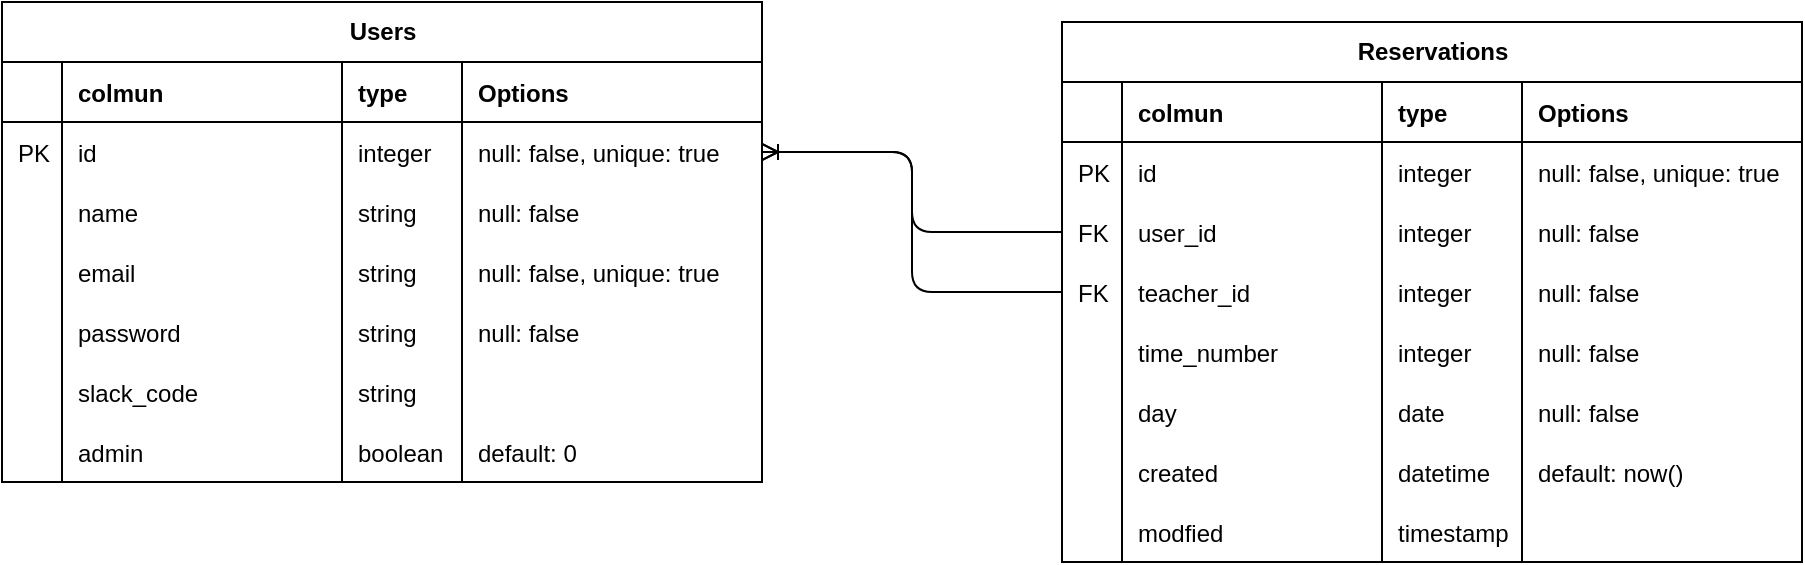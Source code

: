 <mxfile version="20.3.0" type="device"><diagram id="R2lEEEUBdFMjLlhIrx00" name="Page-1"><mxGraphModel dx="1186" dy="636" grid="1" gridSize="10" guides="1" tooltips="1" connect="1" arrows="1" fold="1" page="1" pageScale="1" pageWidth="1100" pageHeight="850" math="0" shadow="0" extFonts="Permanent Marker^https://fonts.googleapis.com/css?family=Permanent+Marker"><root><mxCell id="0"/><mxCell id="1" parent="0"/><mxCell id="9zkHAo0U01--tT_nsvhs-4" value="Users" style="shape=table;startSize=30;container=1;collapsible=1;childLayout=tableLayout;fixedRows=1;rowLines=0;fontStyle=1;align=center;resizeLast=1;html=1;direction=east;" parent="1" vertex="1"><mxGeometry x="120" y="30" width="380" height="240" as="geometry"><mxRectangle x="380" y="440" width="60" height="30" as="alternateBounds"/></mxGeometry></mxCell><mxCell id="9zkHAo0U01--tT_nsvhs-8" value="" style="shape=partialRectangle;collapsible=0;dropTarget=0;pointerEvents=0;fillColor=none;top=0;left=0;bottom=1;right=0;points=[[0,0.5],[1,0.5]];portConstraint=eastwest;" parent="9zkHAo0U01--tT_nsvhs-4" vertex="1"><mxGeometry y="30" width="380" height="30" as="geometry"/></mxCell><mxCell id="KC7AhWleOj4YjxLJDr-f-1" style="shape=partialRectangle;connectable=0;fillColor=none;top=0;left=0;bottom=0;right=0;align=left;spacingLeft=6;fontStyle=1;overflow=hidden;" parent="9zkHAo0U01--tT_nsvhs-8" vertex="1"><mxGeometry width="30" height="30" as="geometry"><mxRectangle width="30" height="30" as="alternateBounds"/></mxGeometry></mxCell><mxCell id="9zkHAo0U01--tT_nsvhs-39" value="colmun" style="shape=partialRectangle;connectable=0;fillColor=none;top=0;left=0;bottom=0;right=0;align=left;spacingLeft=6;fontStyle=1;overflow=hidden;" parent="9zkHAo0U01--tT_nsvhs-8" vertex="1"><mxGeometry x="30" width="140" height="30" as="geometry"><mxRectangle width="140" height="30" as="alternateBounds"/></mxGeometry></mxCell><mxCell id="9zkHAo0U01--tT_nsvhs-36" value="type" style="shape=partialRectangle;connectable=0;fillColor=none;top=0;left=0;bottom=0;right=0;align=left;spacingLeft=6;fontStyle=1;overflow=hidden;" parent="9zkHAo0U01--tT_nsvhs-8" vertex="1"><mxGeometry x="170" width="60.0" height="30" as="geometry"><mxRectangle width="60.0" height="30" as="alternateBounds"/></mxGeometry></mxCell><mxCell id="9zkHAo0U01--tT_nsvhs-10" value="Options" style="shape=partialRectangle;connectable=0;fillColor=none;top=0;left=0;bottom=0;right=0;align=left;spacingLeft=6;fontStyle=1;overflow=hidden;" parent="9zkHAo0U01--tT_nsvhs-8" vertex="1"><mxGeometry x="230.0" width="150.0" height="30" as="geometry"><mxRectangle width="150.0" height="30" as="alternateBounds"/></mxGeometry></mxCell><mxCell id="9zkHAo0U01--tT_nsvhs-11" value="" style="shape=partialRectangle;collapsible=0;dropTarget=0;pointerEvents=0;fillColor=none;top=0;left=0;bottom=0;right=0;points=[[0,0.5],[1,0.5]];portConstraint=eastwest;" parent="9zkHAo0U01--tT_nsvhs-4" vertex="1"><mxGeometry y="60" width="380" height="30" as="geometry"/></mxCell><mxCell id="KC7AhWleOj4YjxLJDr-f-2" value="PK" style="shape=partialRectangle;connectable=0;fillColor=none;top=0;left=0;bottom=0;right=0;align=left;spacingLeft=6;overflow=hidden;" parent="9zkHAo0U01--tT_nsvhs-11" vertex="1"><mxGeometry width="30" height="30" as="geometry"><mxRectangle width="30" height="30" as="alternateBounds"/></mxGeometry></mxCell><mxCell id="9zkHAo0U01--tT_nsvhs-40" value="id" style="shape=partialRectangle;connectable=0;fillColor=none;top=0;left=0;bottom=0;right=0;align=left;spacingLeft=6;overflow=hidden;" parent="9zkHAo0U01--tT_nsvhs-11" vertex="1"><mxGeometry x="30" width="140" height="30" as="geometry"><mxRectangle width="140" height="30" as="alternateBounds"/></mxGeometry></mxCell><mxCell id="9zkHAo0U01--tT_nsvhs-37" value="integer" style="shape=partialRectangle;connectable=0;fillColor=none;top=0;left=0;bottom=0;right=0;align=left;spacingLeft=6;overflow=hidden;" parent="9zkHAo0U01--tT_nsvhs-11" vertex="1"><mxGeometry x="170" width="60.0" height="30" as="geometry"><mxRectangle width="60.0" height="30" as="alternateBounds"/></mxGeometry></mxCell><mxCell id="9zkHAo0U01--tT_nsvhs-13" value="null: false, unique: true" style="shape=partialRectangle;connectable=0;fillColor=none;top=0;left=0;bottom=0;right=0;align=left;spacingLeft=6;overflow=hidden;" parent="9zkHAo0U01--tT_nsvhs-11" vertex="1"><mxGeometry x="230.0" width="150.0" height="30" as="geometry"><mxRectangle width="150.0" height="30" as="alternateBounds"/></mxGeometry></mxCell><mxCell id="_vR3nj1laZdZThRFA7n--1" style="shape=partialRectangle;collapsible=0;dropTarget=0;pointerEvents=0;fillColor=none;top=0;left=0;bottom=0;right=0;points=[[0,0.5],[1,0.5]];portConstraint=eastwest;" parent="9zkHAo0U01--tT_nsvhs-4" vertex="1"><mxGeometry y="90" width="380" height="30" as="geometry"/></mxCell><mxCell id="_vR3nj1laZdZThRFA7n--2" style="shape=partialRectangle;connectable=0;fillColor=none;top=0;left=0;bottom=0;right=0;align=left;spacingLeft=6;overflow=hidden;" parent="_vR3nj1laZdZThRFA7n--1" vertex="1"><mxGeometry width="30" height="30" as="geometry"><mxRectangle width="30" height="30" as="alternateBounds"/></mxGeometry></mxCell><mxCell id="_vR3nj1laZdZThRFA7n--3" value="name" style="shape=partialRectangle;connectable=0;fillColor=none;top=0;left=0;bottom=0;right=0;align=left;spacingLeft=6;overflow=hidden;" parent="_vR3nj1laZdZThRFA7n--1" vertex="1"><mxGeometry x="30" width="140" height="30" as="geometry"><mxRectangle width="140" height="30" as="alternateBounds"/></mxGeometry></mxCell><mxCell id="_vR3nj1laZdZThRFA7n--4" value="string" style="shape=partialRectangle;connectable=0;fillColor=none;top=0;left=0;bottom=0;right=0;align=left;spacingLeft=6;overflow=hidden;" parent="_vR3nj1laZdZThRFA7n--1" vertex="1"><mxGeometry x="170" width="60.0" height="30" as="geometry"><mxRectangle width="60.0" height="30" as="alternateBounds"/></mxGeometry></mxCell><mxCell id="_vR3nj1laZdZThRFA7n--5" value="null: false" style="shape=partialRectangle;connectable=0;fillColor=none;top=0;left=0;bottom=0;right=0;align=left;spacingLeft=6;overflow=hidden;" parent="_vR3nj1laZdZThRFA7n--1" vertex="1"><mxGeometry x="230.0" width="150.0" height="30" as="geometry"><mxRectangle width="150.0" height="30" as="alternateBounds"/></mxGeometry></mxCell><mxCell id="9zkHAo0U01--tT_nsvhs-42" style="shape=partialRectangle;collapsible=0;dropTarget=0;pointerEvents=0;fillColor=none;top=0;left=0;bottom=0;right=0;points=[[0,0.5],[1,0.5]];portConstraint=eastwest;" parent="9zkHAo0U01--tT_nsvhs-4" vertex="1"><mxGeometry y="120" width="380" height="30" as="geometry"/></mxCell><mxCell id="KC7AhWleOj4YjxLJDr-f-4" style="shape=partialRectangle;connectable=0;fillColor=none;top=0;left=0;bottom=0;right=0;align=left;spacingLeft=6;overflow=hidden;" parent="9zkHAo0U01--tT_nsvhs-42" vertex="1"><mxGeometry width="30" height="30" as="geometry"><mxRectangle width="30" height="30" as="alternateBounds"/></mxGeometry></mxCell><mxCell id="9zkHAo0U01--tT_nsvhs-43" value="email" style="shape=partialRectangle;connectable=0;fillColor=none;top=0;left=0;bottom=0;right=0;align=left;spacingLeft=6;overflow=hidden;" parent="9zkHAo0U01--tT_nsvhs-42" vertex="1"><mxGeometry x="30" width="140" height="30" as="geometry"><mxRectangle width="140" height="30" as="alternateBounds"/></mxGeometry></mxCell><mxCell id="9zkHAo0U01--tT_nsvhs-44" value="string" style="shape=partialRectangle;connectable=0;fillColor=none;top=0;left=0;bottom=0;right=0;align=left;spacingLeft=6;overflow=hidden;" parent="9zkHAo0U01--tT_nsvhs-42" vertex="1"><mxGeometry x="170" width="60.0" height="30" as="geometry"><mxRectangle width="60.0" height="30" as="alternateBounds"/></mxGeometry></mxCell><mxCell id="9zkHAo0U01--tT_nsvhs-45" value="null: false, unique: true" style="shape=partialRectangle;connectable=0;fillColor=none;top=0;left=0;bottom=0;right=0;align=left;spacingLeft=6;overflow=hidden;" parent="9zkHAo0U01--tT_nsvhs-42" vertex="1"><mxGeometry x="230.0" width="150.0" height="30" as="geometry"><mxRectangle width="150.0" height="30" as="alternateBounds"/></mxGeometry></mxCell><mxCell id="zjjQds_pK1CLp4a7ONkw-80" style="shape=partialRectangle;collapsible=0;dropTarget=0;pointerEvents=0;fillColor=none;top=0;left=0;bottom=0;right=0;points=[[0,0.5],[1,0.5]];portConstraint=eastwest;" parent="9zkHAo0U01--tT_nsvhs-4" vertex="1"><mxGeometry y="150" width="380" height="30" as="geometry"/></mxCell><mxCell id="zjjQds_pK1CLp4a7ONkw-81" style="shape=partialRectangle;connectable=0;fillColor=none;top=0;left=0;bottom=0;right=0;align=left;spacingLeft=6;overflow=hidden;" parent="zjjQds_pK1CLp4a7ONkw-80" vertex="1"><mxGeometry width="30" height="30" as="geometry"><mxRectangle width="30" height="30" as="alternateBounds"/></mxGeometry></mxCell><mxCell id="zjjQds_pK1CLp4a7ONkw-82" value="password" style="shape=partialRectangle;connectable=0;fillColor=none;top=0;left=0;bottom=0;right=0;align=left;spacingLeft=6;overflow=hidden;" parent="zjjQds_pK1CLp4a7ONkw-80" vertex="1"><mxGeometry x="30" width="140" height="30" as="geometry"><mxRectangle width="140" height="30" as="alternateBounds"/></mxGeometry></mxCell><mxCell id="zjjQds_pK1CLp4a7ONkw-83" value="string" style="shape=partialRectangle;connectable=0;fillColor=none;top=0;left=0;bottom=0;right=0;align=left;spacingLeft=6;overflow=hidden;" parent="zjjQds_pK1CLp4a7ONkw-80" vertex="1"><mxGeometry x="170" width="60.0" height="30" as="geometry"><mxRectangle width="60.0" height="30" as="alternateBounds"/></mxGeometry></mxCell><mxCell id="zjjQds_pK1CLp4a7ONkw-84" value="null: false" style="shape=partialRectangle;connectable=0;fillColor=none;top=0;left=0;bottom=0;right=0;align=left;spacingLeft=6;overflow=hidden;" parent="zjjQds_pK1CLp4a7ONkw-80" vertex="1"><mxGeometry x="230.0" width="150.0" height="30" as="geometry"><mxRectangle width="150.0" height="30" as="alternateBounds"/></mxGeometry></mxCell><mxCell id="9zkHAo0U01--tT_nsvhs-207" style="shape=partialRectangle;collapsible=0;dropTarget=0;pointerEvents=0;fillColor=none;top=0;left=0;bottom=0;right=0;points=[[0,0.5],[1,0.5]];portConstraint=eastwest;" parent="9zkHAo0U01--tT_nsvhs-4" vertex="1"><mxGeometry y="180" width="380" height="30" as="geometry"/></mxCell><mxCell id="KC7AhWleOj4YjxLJDr-f-7" style="shape=partialRectangle;connectable=0;fillColor=none;top=0;left=0;bottom=0;right=0;align=left;spacingLeft=6;overflow=hidden;" parent="9zkHAo0U01--tT_nsvhs-207" vertex="1"><mxGeometry width="30" height="30" as="geometry"><mxRectangle width="30" height="30" as="alternateBounds"/></mxGeometry></mxCell><mxCell id="9zkHAo0U01--tT_nsvhs-208" value="slack_code" style="shape=partialRectangle;connectable=0;fillColor=none;top=0;left=0;bottom=0;right=0;align=left;spacingLeft=6;overflow=hidden;" parent="9zkHAo0U01--tT_nsvhs-207" vertex="1"><mxGeometry x="30" width="140" height="30" as="geometry"><mxRectangle width="140" height="30" as="alternateBounds"/></mxGeometry></mxCell><mxCell id="9zkHAo0U01--tT_nsvhs-209" value="string" style="shape=partialRectangle;connectable=0;fillColor=none;top=0;left=0;bottom=0;right=0;align=left;spacingLeft=6;overflow=hidden;" parent="9zkHAo0U01--tT_nsvhs-207" vertex="1"><mxGeometry x="170" width="60.0" height="30" as="geometry"><mxRectangle width="60.0" height="30" as="alternateBounds"/></mxGeometry></mxCell><mxCell id="9zkHAo0U01--tT_nsvhs-210" value="" style="shape=partialRectangle;connectable=0;fillColor=none;top=0;left=0;bottom=0;right=0;align=left;spacingLeft=6;overflow=hidden;" parent="9zkHAo0U01--tT_nsvhs-207" vertex="1"><mxGeometry x="230.0" width="150.0" height="30" as="geometry"><mxRectangle width="150.0" height="30" as="alternateBounds"/></mxGeometry></mxCell><mxCell id="iSFHr6bcERjbWos21N-J-1" style="shape=partialRectangle;collapsible=0;dropTarget=0;pointerEvents=0;fillColor=none;top=0;left=0;bottom=0;right=0;points=[[0,0.5],[1,0.5]];portConstraint=eastwest;" parent="9zkHAo0U01--tT_nsvhs-4" vertex="1"><mxGeometry y="210" width="380" height="30" as="geometry"/></mxCell><mxCell id="KC7AhWleOj4YjxLJDr-f-8" style="shape=partialRectangle;connectable=0;fillColor=none;top=0;left=0;bottom=0;right=0;align=left;spacingLeft=6;overflow=hidden;" parent="iSFHr6bcERjbWos21N-J-1" vertex="1"><mxGeometry width="30" height="30" as="geometry"><mxRectangle width="30" height="30" as="alternateBounds"/></mxGeometry></mxCell><mxCell id="iSFHr6bcERjbWos21N-J-2" value="admin" style="shape=partialRectangle;connectable=0;fillColor=none;top=0;left=0;bottom=0;right=0;align=left;spacingLeft=6;overflow=hidden;" parent="iSFHr6bcERjbWos21N-J-1" vertex="1"><mxGeometry x="30" width="140" height="30" as="geometry"><mxRectangle width="140" height="30" as="alternateBounds"/></mxGeometry></mxCell><mxCell id="iSFHr6bcERjbWos21N-J-3" value="boolean" style="shape=partialRectangle;connectable=0;fillColor=none;top=0;left=0;bottom=0;right=0;align=left;spacingLeft=6;overflow=hidden;" parent="iSFHr6bcERjbWos21N-J-1" vertex="1"><mxGeometry x="170" width="60.0" height="30" as="geometry"><mxRectangle width="60.0" height="30" as="alternateBounds"/></mxGeometry></mxCell><mxCell id="iSFHr6bcERjbWos21N-J-4" value="default: 0" style="shape=partialRectangle;connectable=0;fillColor=none;top=0;left=0;bottom=0;right=0;align=left;spacingLeft=6;overflow=hidden;" parent="iSFHr6bcERjbWos21N-J-1" vertex="1"><mxGeometry x="230.0" width="150.0" height="30" as="geometry"><mxRectangle width="150.0" height="30" as="alternateBounds"/></mxGeometry></mxCell><mxCell id="9zkHAo0U01--tT_nsvhs-114" value="Reservation&lt;span style=&quot;background-color: initial;&quot;&gt;s&lt;/span&gt;" style="shape=table;startSize=30;container=1;collapsible=1;childLayout=tableLayout;fixedRows=1;rowLines=0;fontStyle=1;align=center;resizeLast=1;html=1;direction=east;" parent="1" vertex="1"><mxGeometry x="650" y="40" width="370" height="270" as="geometry"><mxRectangle x="380" y="440" width="60" height="30" as="alternateBounds"/></mxGeometry></mxCell><mxCell id="9zkHAo0U01--tT_nsvhs-115" value="" style="shape=partialRectangle;collapsible=0;dropTarget=0;pointerEvents=0;fillColor=none;top=0;left=0;bottom=1;right=0;points=[[0,0.5],[1,0.5]];portConstraint=eastwest;" parent="9zkHAo0U01--tT_nsvhs-114" vertex="1"><mxGeometry y="30" width="370" height="30" as="geometry"/></mxCell><mxCell id="KC7AhWleOj4YjxLJDr-f-12" style="shape=partialRectangle;connectable=0;fillColor=none;top=0;left=0;bottom=0;right=0;align=left;spacingLeft=6;fontStyle=1;overflow=hidden;" parent="9zkHAo0U01--tT_nsvhs-115" vertex="1"><mxGeometry width="30" height="30" as="geometry"><mxRectangle width="30" height="30" as="alternateBounds"/></mxGeometry></mxCell><mxCell id="9zkHAo0U01--tT_nsvhs-116" value="colmun" style="shape=partialRectangle;connectable=0;fillColor=none;top=0;left=0;bottom=0;right=0;align=left;spacingLeft=6;fontStyle=1;overflow=hidden;" parent="9zkHAo0U01--tT_nsvhs-115" vertex="1"><mxGeometry x="30" width="130" height="30" as="geometry"><mxRectangle width="130" height="30" as="alternateBounds"/></mxGeometry></mxCell><mxCell id="9zkHAo0U01--tT_nsvhs-117" value="type" style="shape=partialRectangle;connectable=0;fillColor=none;top=0;left=0;bottom=0;right=0;align=left;spacingLeft=6;fontStyle=1;overflow=hidden;" parent="9zkHAo0U01--tT_nsvhs-115" vertex="1"><mxGeometry x="160" width="70" height="30" as="geometry"><mxRectangle width="70" height="30" as="alternateBounds"/></mxGeometry></mxCell><mxCell id="9zkHAo0U01--tT_nsvhs-118" value="Options" style="shape=partialRectangle;connectable=0;fillColor=none;top=0;left=0;bottom=0;right=0;align=left;spacingLeft=6;fontStyle=1;overflow=hidden;" parent="9zkHAo0U01--tT_nsvhs-115" vertex="1"><mxGeometry x="230" width="140" height="30" as="geometry"><mxRectangle width="140" height="30" as="alternateBounds"/></mxGeometry></mxCell><mxCell id="9zkHAo0U01--tT_nsvhs-119" value="" style="shape=partialRectangle;collapsible=0;dropTarget=0;pointerEvents=0;fillColor=none;top=0;left=0;bottom=0;right=0;points=[[0,0.5],[1,0.5]];portConstraint=eastwest;" parent="9zkHAo0U01--tT_nsvhs-114" vertex="1"><mxGeometry y="60" width="370" height="30" as="geometry"/></mxCell><mxCell id="KC7AhWleOj4YjxLJDr-f-13" value="PK" style="shape=partialRectangle;connectable=0;fillColor=none;top=0;left=0;bottom=0;right=0;align=left;spacingLeft=6;overflow=hidden;" parent="9zkHAo0U01--tT_nsvhs-119" vertex="1"><mxGeometry width="30" height="30" as="geometry"><mxRectangle width="30" height="30" as="alternateBounds"/></mxGeometry></mxCell><mxCell id="9zkHAo0U01--tT_nsvhs-120" value="id" style="shape=partialRectangle;connectable=0;fillColor=none;top=0;left=0;bottom=0;right=0;align=left;spacingLeft=6;overflow=hidden;" parent="9zkHAo0U01--tT_nsvhs-119" vertex="1"><mxGeometry x="30" width="130" height="30" as="geometry"><mxRectangle width="130" height="30" as="alternateBounds"/></mxGeometry></mxCell><mxCell id="9zkHAo0U01--tT_nsvhs-121" value="integer" style="shape=partialRectangle;connectable=0;fillColor=none;top=0;left=0;bottom=0;right=0;align=left;spacingLeft=6;overflow=hidden;" parent="9zkHAo0U01--tT_nsvhs-119" vertex="1"><mxGeometry x="160" width="70" height="30" as="geometry"><mxRectangle width="70" height="30" as="alternateBounds"/></mxGeometry></mxCell><mxCell id="9zkHAo0U01--tT_nsvhs-122" value="null: false, unique: true" style="shape=partialRectangle;connectable=0;fillColor=none;top=0;left=0;bottom=0;right=0;align=left;spacingLeft=6;overflow=hidden;" parent="9zkHAo0U01--tT_nsvhs-119" vertex="1"><mxGeometry x="230" width="140" height="30" as="geometry"><mxRectangle width="140" height="30" as="alternateBounds"/></mxGeometry></mxCell><mxCell id="9zkHAo0U01--tT_nsvhs-123" value="" style="shape=partialRectangle;collapsible=0;dropTarget=0;pointerEvents=0;fillColor=none;top=0;left=0;bottom=0;right=0;points=[[0,0.5],[1,0.5]];portConstraint=eastwest;" parent="9zkHAo0U01--tT_nsvhs-114" vertex="1"><mxGeometry y="90" width="370" height="30" as="geometry"/></mxCell><mxCell id="KC7AhWleOj4YjxLJDr-f-14" value="FK" style="shape=partialRectangle;connectable=0;fillColor=none;top=0;left=0;bottom=0;right=0;align=left;spacingLeft=6;overflow=hidden;" parent="9zkHAo0U01--tT_nsvhs-123" vertex="1"><mxGeometry width="30" height="30" as="geometry"><mxRectangle width="30" height="30" as="alternateBounds"/></mxGeometry></mxCell><mxCell id="9zkHAo0U01--tT_nsvhs-124" value="user_id" style="shape=partialRectangle;connectable=0;fillColor=none;top=0;left=0;bottom=0;right=0;align=left;spacingLeft=6;overflow=hidden;" parent="9zkHAo0U01--tT_nsvhs-123" vertex="1"><mxGeometry x="30" width="130" height="30" as="geometry"><mxRectangle width="130" height="30" as="alternateBounds"/></mxGeometry></mxCell><mxCell id="9zkHAo0U01--tT_nsvhs-125" value="integer" style="shape=partialRectangle;connectable=0;fillColor=none;top=0;left=0;bottom=0;right=0;align=left;spacingLeft=6;overflow=hidden;" parent="9zkHAo0U01--tT_nsvhs-123" vertex="1"><mxGeometry x="160" width="70" height="30" as="geometry"><mxRectangle width="70" height="30" as="alternateBounds"/></mxGeometry></mxCell><mxCell id="9zkHAo0U01--tT_nsvhs-126" value="null: false" style="shape=partialRectangle;connectable=0;fillColor=none;top=0;left=0;bottom=0;right=0;align=left;spacingLeft=6;overflow=hidden;" parent="9zkHAo0U01--tT_nsvhs-123" vertex="1"><mxGeometry x="230" width="140" height="30" as="geometry"><mxRectangle width="140" height="30" as="alternateBounds"/></mxGeometry></mxCell><mxCell id="9zkHAo0U01--tT_nsvhs-127" style="shape=partialRectangle;collapsible=0;dropTarget=0;pointerEvents=0;fillColor=none;top=0;left=0;bottom=0;right=0;points=[[0,0.5],[1,0.5]];portConstraint=eastwest;" parent="9zkHAo0U01--tT_nsvhs-114" vertex="1"><mxGeometry y="120" width="370" height="30" as="geometry"/></mxCell><mxCell id="KC7AhWleOj4YjxLJDr-f-15" value="FK" style="shape=partialRectangle;connectable=0;fillColor=none;top=0;left=0;bottom=0;right=0;align=left;spacingLeft=6;overflow=hidden;" parent="9zkHAo0U01--tT_nsvhs-127" vertex="1"><mxGeometry width="30" height="30" as="geometry"><mxRectangle width="30" height="30" as="alternateBounds"/></mxGeometry></mxCell><mxCell id="9zkHAo0U01--tT_nsvhs-128" value="teacher_id" style="shape=partialRectangle;connectable=0;fillColor=none;top=0;left=0;bottom=0;right=0;align=left;spacingLeft=6;overflow=hidden;" parent="9zkHAo0U01--tT_nsvhs-127" vertex="1"><mxGeometry x="30" width="130" height="30" as="geometry"><mxRectangle width="130" height="30" as="alternateBounds"/></mxGeometry></mxCell><mxCell id="9zkHAo0U01--tT_nsvhs-129" value="integer" style="shape=partialRectangle;connectable=0;fillColor=none;top=0;left=0;bottom=0;right=0;align=left;spacingLeft=6;overflow=hidden;" parent="9zkHAo0U01--tT_nsvhs-127" vertex="1"><mxGeometry x="160" width="70" height="30" as="geometry"><mxRectangle width="70" height="30" as="alternateBounds"/></mxGeometry></mxCell><mxCell id="9zkHAo0U01--tT_nsvhs-130" value="null: false" style="shape=partialRectangle;connectable=0;fillColor=none;top=0;left=0;bottom=0;right=0;align=left;spacingLeft=6;overflow=hidden;" parent="9zkHAo0U01--tT_nsvhs-127" vertex="1"><mxGeometry x="230" width="140" height="30" as="geometry"><mxRectangle width="140" height="30" as="alternateBounds"/></mxGeometry></mxCell><mxCell id="_vR3nj1laZdZThRFA7n--28" style="shape=partialRectangle;collapsible=0;dropTarget=0;pointerEvents=0;fillColor=none;top=0;left=0;bottom=0;right=0;points=[[0,0.5],[1,0.5]];portConstraint=eastwest;" parent="9zkHAo0U01--tT_nsvhs-114" vertex="1"><mxGeometry y="150" width="370" height="30" as="geometry"/></mxCell><mxCell id="_vR3nj1laZdZThRFA7n--29" value="" style="shape=partialRectangle;connectable=0;fillColor=none;top=0;left=0;bottom=0;right=0;align=left;spacingLeft=6;overflow=hidden;" parent="_vR3nj1laZdZThRFA7n--28" vertex="1"><mxGeometry width="30" height="30" as="geometry"><mxRectangle width="30" height="30" as="alternateBounds"/></mxGeometry></mxCell><mxCell id="_vR3nj1laZdZThRFA7n--30" value="time_number" style="shape=partialRectangle;connectable=0;fillColor=none;top=0;left=0;bottom=0;right=0;align=left;spacingLeft=6;overflow=hidden;" parent="_vR3nj1laZdZThRFA7n--28" vertex="1"><mxGeometry x="30" width="130" height="30" as="geometry"><mxRectangle width="130" height="30" as="alternateBounds"/></mxGeometry></mxCell><mxCell id="_vR3nj1laZdZThRFA7n--31" value="integer" style="shape=partialRectangle;connectable=0;fillColor=none;top=0;left=0;bottom=0;right=0;align=left;spacingLeft=6;overflow=hidden;" parent="_vR3nj1laZdZThRFA7n--28" vertex="1"><mxGeometry x="160" width="70" height="30" as="geometry"><mxRectangle width="70" height="30" as="alternateBounds"/></mxGeometry></mxCell><mxCell id="_vR3nj1laZdZThRFA7n--32" value="null: false" style="shape=partialRectangle;connectable=0;fillColor=none;top=0;left=0;bottom=0;right=0;align=left;spacingLeft=6;overflow=hidden;" parent="_vR3nj1laZdZThRFA7n--28" vertex="1"><mxGeometry x="230" width="140" height="30" as="geometry"><mxRectangle width="140" height="30" as="alternateBounds"/></mxGeometry></mxCell><mxCell id="_vR3nj1laZdZThRFA7n--33" style="shape=partialRectangle;collapsible=0;dropTarget=0;pointerEvents=0;fillColor=none;top=0;left=0;bottom=0;right=0;points=[[0,0.5],[1,0.5]];portConstraint=eastwest;" parent="9zkHAo0U01--tT_nsvhs-114" vertex="1"><mxGeometry y="180" width="370" height="30" as="geometry"/></mxCell><mxCell id="_vR3nj1laZdZThRFA7n--34" value="" style="shape=partialRectangle;connectable=0;fillColor=none;top=0;left=0;bottom=0;right=0;align=left;spacingLeft=6;overflow=hidden;" parent="_vR3nj1laZdZThRFA7n--33" vertex="1"><mxGeometry width="30" height="30" as="geometry"><mxRectangle width="30" height="30" as="alternateBounds"/></mxGeometry></mxCell><mxCell id="_vR3nj1laZdZThRFA7n--35" value="day" style="shape=partialRectangle;connectable=0;fillColor=none;top=0;left=0;bottom=0;right=0;align=left;spacingLeft=6;overflow=hidden;" parent="_vR3nj1laZdZThRFA7n--33" vertex="1"><mxGeometry x="30" width="130" height="30" as="geometry"><mxRectangle width="130" height="30" as="alternateBounds"/></mxGeometry></mxCell><mxCell id="_vR3nj1laZdZThRFA7n--36" value="date" style="shape=partialRectangle;connectable=0;fillColor=none;top=0;left=0;bottom=0;right=0;align=left;spacingLeft=6;overflow=hidden;" parent="_vR3nj1laZdZThRFA7n--33" vertex="1"><mxGeometry x="160" width="70" height="30" as="geometry"><mxRectangle width="70" height="30" as="alternateBounds"/></mxGeometry></mxCell><mxCell id="_vR3nj1laZdZThRFA7n--37" value="null: false" style="shape=partialRectangle;connectable=0;fillColor=none;top=0;left=0;bottom=0;right=0;align=left;spacingLeft=6;overflow=hidden;" parent="_vR3nj1laZdZThRFA7n--33" vertex="1"><mxGeometry x="230" width="140" height="30" as="geometry"><mxRectangle width="140" height="30" as="alternateBounds"/></mxGeometry></mxCell><mxCell id="_vR3nj1laZdZThRFA7n--69" style="shape=partialRectangle;collapsible=0;dropTarget=0;pointerEvents=0;fillColor=none;top=0;left=0;bottom=0;right=0;points=[[0,0.5],[1,0.5]];portConstraint=eastwest;" parent="9zkHAo0U01--tT_nsvhs-114" vertex="1"><mxGeometry y="210" width="370" height="30" as="geometry"/></mxCell><mxCell id="_vR3nj1laZdZThRFA7n--70" value="" style="shape=partialRectangle;connectable=0;fillColor=none;top=0;left=0;bottom=0;right=0;align=left;spacingLeft=6;overflow=hidden;" parent="_vR3nj1laZdZThRFA7n--69" vertex="1"><mxGeometry width="30" height="30" as="geometry"><mxRectangle width="30" height="30" as="alternateBounds"/></mxGeometry></mxCell><mxCell id="_vR3nj1laZdZThRFA7n--71" value="created" style="shape=partialRectangle;connectable=0;fillColor=none;top=0;left=0;bottom=0;right=0;align=left;spacingLeft=6;overflow=hidden;" parent="_vR3nj1laZdZThRFA7n--69" vertex="1"><mxGeometry x="30" width="130" height="30" as="geometry"><mxRectangle width="130" height="30" as="alternateBounds"/></mxGeometry></mxCell><mxCell id="_vR3nj1laZdZThRFA7n--72" value="datetime" style="shape=partialRectangle;connectable=0;fillColor=none;top=0;left=0;bottom=0;right=0;align=left;spacingLeft=6;overflow=hidden;" parent="_vR3nj1laZdZThRFA7n--69" vertex="1"><mxGeometry x="160" width="70" height="30" as="geometry"><mxRectangle width="70" height="30" as="alternateBounds"/></mxGeometry></mxCell><mxCell id="_vR3nj1laZdZThRFA7n--73" value="default: now()" style="shape=partialRectangle;connectable=0;fillColor=none;top=0;left=0;bottom=0;right=0;align=left;spacingLeft=6;overflow=hidden;" parent="_vR3nj1laZdZThRFA7n--69" vertex="1"><mxGeometry x="230" width="140" height="30" as="geometry"><mxRectangle width="140" height="30" as="alternateBounds"/></mxGeometry></mxCell><mxCell id="_vR3nj1laZdZThRFA7n--74" style="shape=partialRectangle;collapsible=0;dropTarget=0;pointerEvents=0;fillColor=none;top=0;left=0;bottom=0;right=0;points=[[0,0.5],[1,0.5]];portConstraint=eastwest;" parent="9zkHAo0U01--tT_nsvhs-114" vertex="1"><mxGeometry y="240" width="370" height="30" as="geometry"/></mxCell><mxCell id="_vR3nj1laZdZThRFA7n--75" value="" style="shape=partialRectangle;connectable=0;fillColor=none;top=0;left=0;bottom=0;right=0;align=left;spacingLeft=6;overflow=hidden;" parent="_vR3nj1laZdZThRFA7n--74" vertex="1"><mxGeometry width="30" height="30" as="geometry"><mxRectangle width="30" height="30" as="alternateBounds"/></mxGeometry></mxCell><mxCell id="_vR3nj1laZdZThRFA7n--76" value="modfied" style="shape=partialRectangle;connectable=0;fillColor=none;top=0;left=0;bottom=0;right=0;align=left;spacingLeft=6;overflow=hidden;" parent="_vR3nj1laZdZThRFA7n--74" vertex="1"><mxGeometry x="30" width="130" height="30" as="geometry"><mxRectangle width="130" height="30" as="alternateBounds"/></mxGeometry></mxCell><mxCell id="_vR3nj1laZdZThRFA7n--77" value="timestamp" style="shape=partialRectangle;connectable=0;fillColor=none;top=0;left=0;bottom=0;right=0;align=left;spacingLeft=6;overflow=hidden;" parent="_vR3nj1laZdZThRFA7n--74" vertex="1"><mxGeometry x="160" width="70" height="30" as="geometry"><mxRectangle width="70" height="30" as="alternateBounds"/></mxGeometry></mxCell><mxCell id="_vR3nj1laZdZThRFA7n--78" value="" style="shape=partialRectangle;connectable=0;fillColor=none;top=0;left=0;bottom=0;right=0;align=left;spacingLeft=6;overflow=hidden;" parent="_vR3nj1laZdZThRFA7n--74" vertex="1"><mxGeometry x="230" width="140" height="30" as="geometry"><mxRectangle width="140" height="30" as="alternateBounds"/></mxGeometry></mxCell><mxCell id="mSa8Em2BACnRnfBzz1B8-144" value="" style="edgeStyle=orthogonalEdgeStyle;fontSize=12;html=1;endArrow=ERoneToMany;exitX=0;exitY=0.5;exitDx=0;exitDy=0;entryX=1;entryY=0.5;entryDx=0;entryDy=0;" parent="1" source="9zkHAo0U01--tT_nsvhs-123" target="9zkHAo0U01--tT_nsvhs-11" edge="1"><mxGeometry width="100" height="100" relative="1" as="geometry"><mxPoint x="409.56" y="360.48" as="sourcePoint"/><mxPoint x="770" y="710" as="targetPoint"/></mxGeometry></mxCell><mxCell id="_vR3nj1laZdZThRFA7n--6" value="" style="edgeStyle=orthogonalEdgeStyle;fontSize=12;html=1;endArrow=ERoneToMany;exitX=0;exitY=0.5;exitDx=0;exitDy=0;entryX=1;entryY=0.5;entryDx=0;entryDy=0;" parent="1" source="9zkHAo0U01--tT_nsvhs-127" target="9zkHAo0U01--tT_nsvhs-11" edge="1"><mxGeometry width="100" height="100" relative="1" as="geometry"><mxPoint x="660" y="175" as="sourcePoint"/><mxPoint x="510" y="115" as="targetPoint"/></mxGeometry></mxCell></root></mxGraphModel></diagram></mxfile>